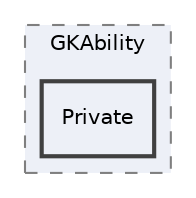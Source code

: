 digraph "Source/GKAbility/Private"
{
 // LATEX_PDF_SIZE
  edge [fontname="Helvetica",fontsize="10",labelfontname="Helvetica",labelfontsize="10"];
  node [fontname="Helvetica",fontsize="10",shape=record];
  compound=true
  subgraph clusterdir_6c79cb74dd23f296f42104a3ebe0897f {
    graph [ bgcolor="#edf0f7", pencolor="grey50", style="filled,dashed,", label="GKAbility", fontname="Helvetica", fontsize="10", URL="dir_6c79cb74dd23f296f42104a3ebe0897f.html"]
  dir_3b640d93ba7bbe165c16dfd6e556c73a [shape=box, label="Private", style="filled,bold,", fillcolor="#edf0f7", color="grey25", URL="dir_3b640d93ba7bbe165c16dfd6e556c73a.html"];
  }
}

